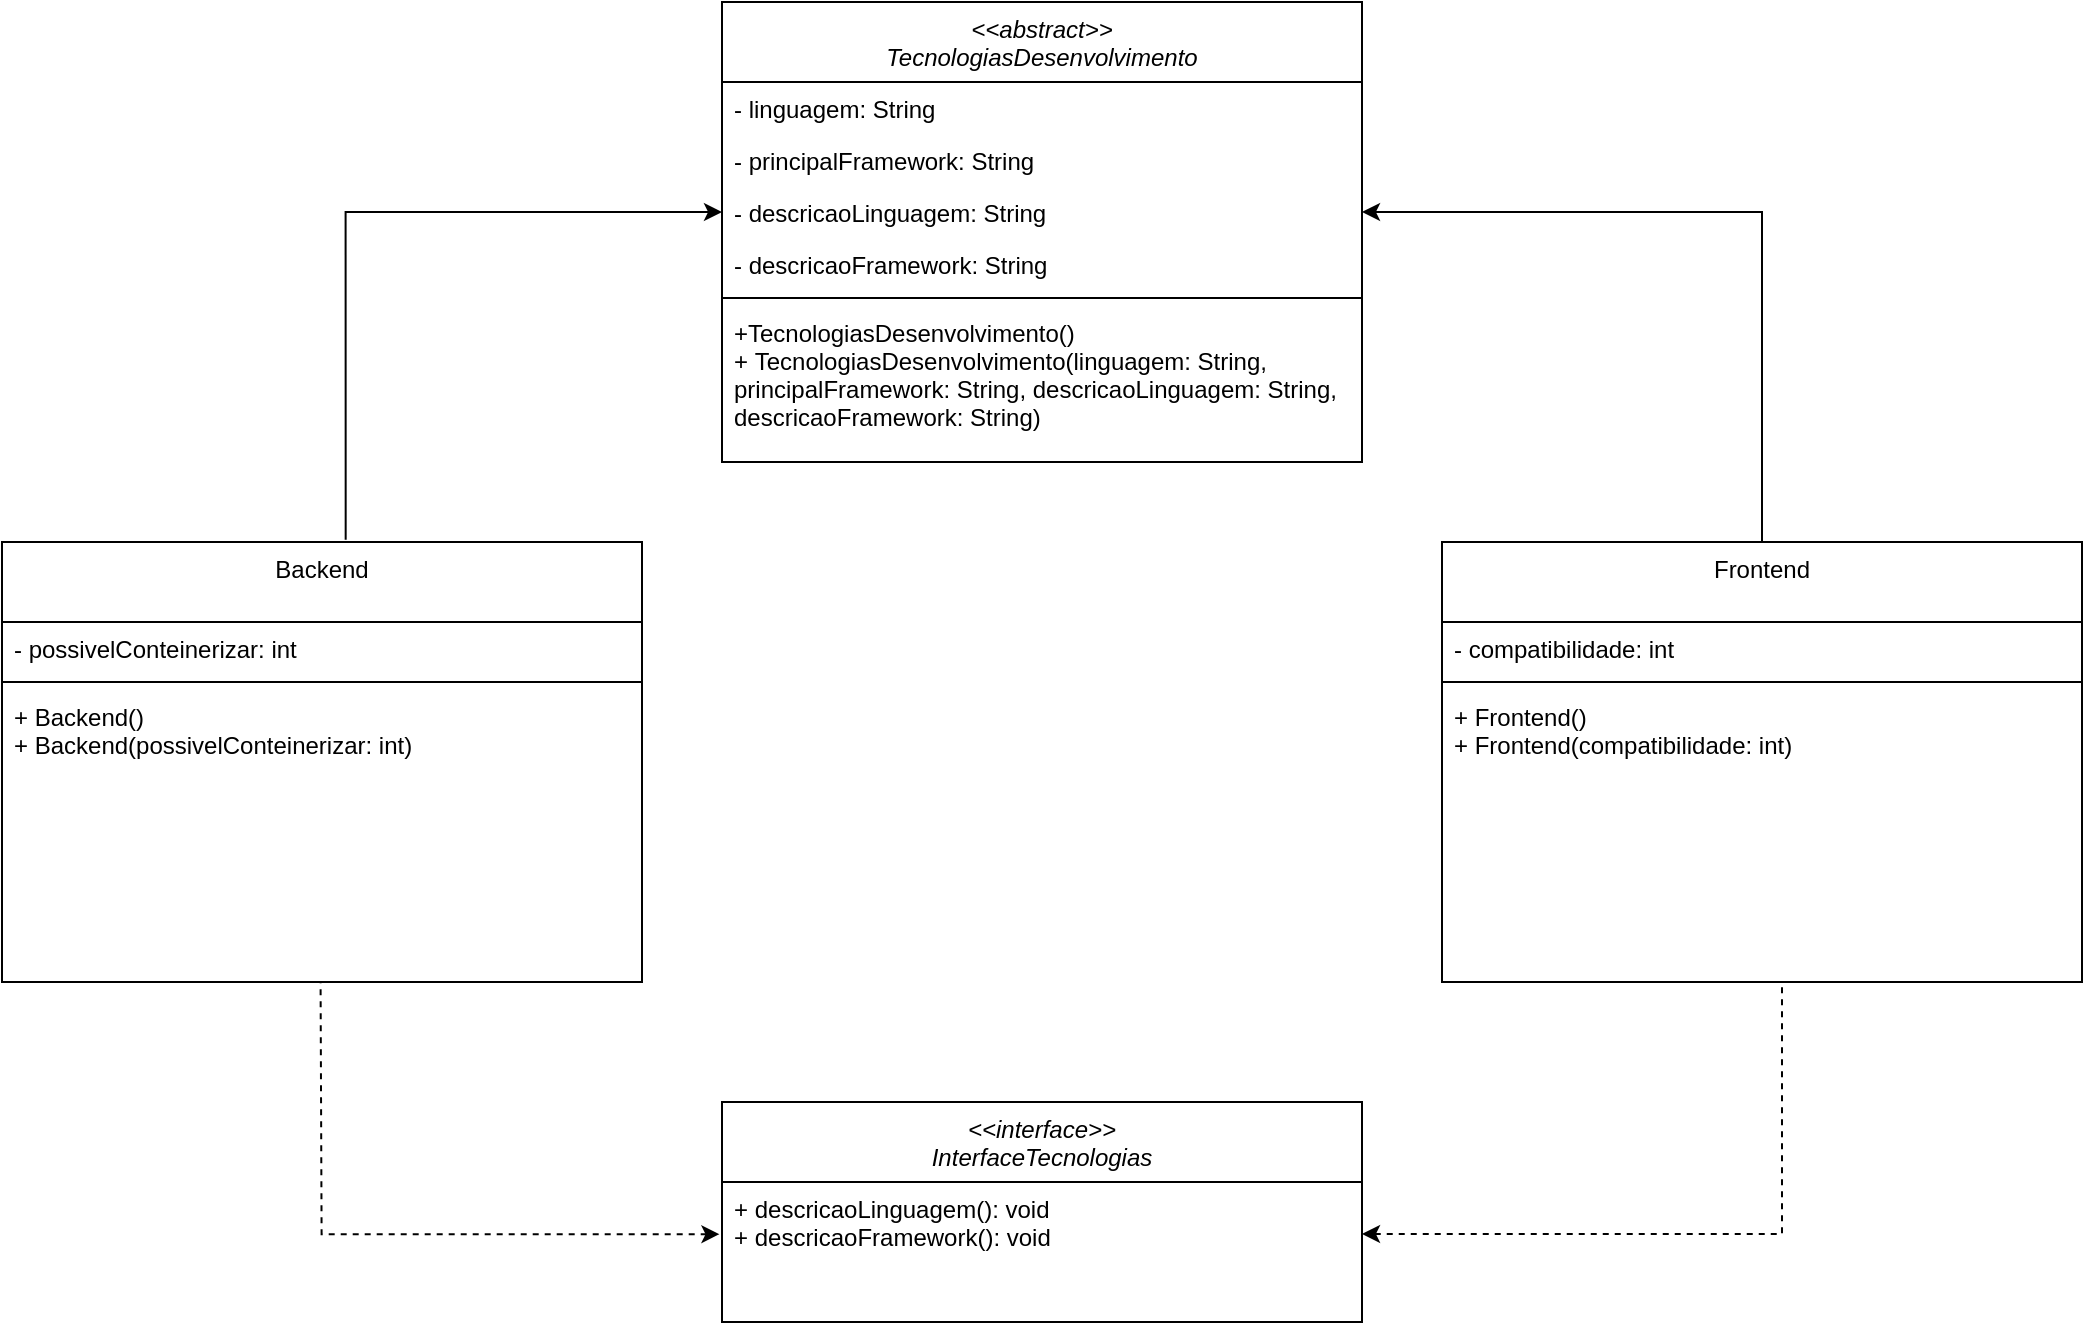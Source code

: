 <mxfile version="20.3.0" type="device"><diagram id="SKQuQ7e8LDQfjM4BjbqY" name="Página-1"><mxGraphModel dx="1102" dy="582" grid="1" gridSize="10" guides="1" tooltips="1" connect="1" arrows="1" fold="1" page="1" pageScale="1" pageWidth="1600" pageHeight="900" math="0" shadow="0"><root><mxCell id="0"/><mxCell id="1" parent="0"/><mxCell id="ZwU-Ex1Q5WamI2laQKA0-29" value="Backend" style="swimlane;fontStyle=0;align=center;verticalAlign=top;childLayout=stackLayout;horizontal=1;startSize=40;horizontalStack=0;resizeParent=1;resizeLast=0;collapsible=1;marginBottom=0;rounded=0;shadow=0;strokeWidth=1;" parent="1" vertex="1"><mxGeometry x="140" y="370" width="320" height="220" as="geometry"><mxRectangle x="230" y="140" width="160" height="26" as="alternateBounds"/></mxGeometry></mxCell><mxCell id="ZwU-Ex1Q5WamI2laQKA0-30" value="- possivelConteinerizar: int" style="text;align=left;verticalAlign=top;spacingLeft=4;spacingRight=4;overflow=hidden;rotatable=0;points=[[0,0.5],[1,0.5]];portConstraint=eastwest;" parent="ZwU-Ex1Q5WamI2laQKA0-29" vertex="1"><mxGeometry y="40" width="320" height="26" as="geometry"/></mxCell><mxCell id="ZwU-Ex1Q5WamI2laQKA0-32" value="" style="line;html=1;strokeWidth=1;align=left;verticalAlign=middle;spacingTop=-1;spacingLeft=3;spacingRight=3;rotatable=0;labelPosition=right;points=[];portConstraint=eastwest;" parent="ZwU-Ex1Q5WamI2laQKA0-29" vertex="1"><mxGeometry y="66" width="320" height="8" as="geometry"/></mxCell><mxCell id="ZwU-Ex1Q5WamI2laQKA0-33" value="+ Backend()&#10;+ Backend(possivelConteinerizar: int)&#10;" style="text;align=left;verticalAlign=top;spacingLeft=4;spacingRight=4;overflow=hidden;rotatable=0;points=[[0,0.5],[1,0.5]];portConstraint=eastwest;" parent="ZwU-Ex1Q5WamI2laQKA0-29" vertex="1"><mxGeometry y="74" width="320" height="94" as="geometry"/></mxCell><mxCell id="ZwU-Ex1Q5WamI2laQKA0-35" value="Frontend" style="swimlane;fontStyle=0;align=center;verticalAlign=top;childLayout=stackLayout;horizontal=1;startSize=40;horizontalStack=0;resizeParent=1;resizeLast=0;collapsible=1;marginBottom=0;rounded=0;shadow=0;strokeWidth=1;" parent="1" vertex="1"><mxGeometry x="860" y="370" width="320" height="220" as="geometry"><mxRectangle x="230" y="140" width="160" height="26" as="alternateBounds"/></mxGeometry></mxCell><mxCell id="ZwU-Ex1Q5WamI2laQKA0-41" value="- compatibilidade: int" style="text;align=left;verticalAlign=top;spacingLeft=4;spacingRight=4;overflow=hidden;rotatable=0;points=[[0,0.5],[1,0.5]];portConstraint=eastwest;" parent="ZwU-Ex1Q5WamI2laQKA0-35" vertex="1"><mxGeometry y="40" width="320" height="26" as="geometry"/></mxCell><mxCell id="ZwU-Ex1Q5WamI2laQKA0-39" value="" style="line;html=1;strokeWidth=1;align=left;verticalAlign=middle;spacingTop=-1;spacingLeft=3;spacingRight=3;rotatable=0;labelPosition=right;points=[];portConstraint=eastwest;" parent="ZwU-Ex1Q5WamI2laQKA0-35" vertex="1"><mxGeometry y="66" width="320" height="8" as="geometry"/></mxCell><mxCell id="ZwU-Ex1Q5WamI2laQKA0-40" value="+ Frontend()&#10;+ Frontend(compatibilidade: int)&#10;" style="text;align=left;verticalAlign=top;spacingLeft=4;spacingRight=4;overflow=hidden;rotatable=0;points=[[0,0.5],[1,0.5]];portConstraint=eastwest;" parent="ZwU-Ex1Q5WamI2laQKA0-35" vertex="1"><mxGeometry y="74" width="320" height="68" as="geometry"/></mxCell><mxCell id="ZwU-Ex1Q5WamI2laQKA0-49" value="&lt;&lt;interface&gt;&gt;&#10;InterfaceTecnologias" style="swimlane;fontStyle=2;align=center;verticalAlign=top;childLayout=stackLayout;horizontal=1;startSize=40;horizontalStack=0;resizeParent=1;resizeLast=0;collapsible=1;marginBottom=0;rounded=0;shadow=0;strokeWidth=1;" parent="1" vertex="1"><mxGeometry x="500" y="650" width="320" height="110" as="geometry"><mxRectangle x="230" y="140" width="160" height="26" as="alternateBounds"/></mxGeometry></mxCell><mxCell id="ZwU-Ex1Q5WamI2laQKA0-50" value="+ descricaoLinguagem(): void&#10;+ descricaoFramework(): void" style="text;align=left;verticalAlign=top;spacingLeft=4;spacingRight=4;overflow=hidden;rotatable=0;points=[[0,0.5],[1,0.5]];portConstraint=eastwest;horizontal=1;" parent="ZwU-Ex1Q5WamI2laQKA0-49" vertex="1"><mxGeometry y="40" width="320" height="70" as="geometry"/></mxCell><mxCell id="ZwU-Ex1Q5WamI2laQKA0-51" style="edgeStyle=orthogonalEdgeStyle;rounded=0;orthogonalLoop=1;jettySize=auto;html=1;exitX=-0.004;exitY=0.373;exitDx=0;exitDy=0;entryX=0.75;entryY=1;entryDx=0;entryDy=0;endArrow=none;endFill=0;startArrow=classic;startFill=1;exitPerimeter=0;dashed=1;" parent="1" source="ZwU-Ex1Q5WamI2laQKA0-50" edge="1"><mxGeometry relative="1" as="geometry"><mxPoint x="299.29" y="769.0" as="sourcePoint"/><mxPoint x="299.29" y="590" as="targetPoint"/></mxGeometry></mxCell><mxCell id="ZwU-Ex1Q5WamI2laQKA0-52" style="edgeStyle=orthogonalEdgeStyle;rounded=0;orthogonalLoop=1;jettySize=auto;html=1;entryX=0.75;entryY=1;entryDx=0;entryDy=0;endArrow=none;endFill=0;startArrow=classic;startFill=1;dashed=1;" parent="1" edge="1"><mxGeometry relative="1" as="geometry"><mxPoint x="820" y="716" as="sourcePoint"/><mxPoint x="910.29" y="590" as="targetPoint"/><Array as="points"><mxPoint x="1030" y="716"/><mxPoint x="1030" y="590"/></Array></mxGeometry></mxCell><mxCell id="ZwU-Ex1Q5WamI2laQKA0-54" value="&lt;&lt;abstract&gt;&gt;&#10;TecnologiasDesenvolvimento" style="swimlane;fontStyle=2;align=center;verticalAlign=top;childLayout=stackLayout;horizontal=1;startSize=40;horizontalStack=0;resizeParent=1;resizeLast=0;collapsible=1;marginBottom=0;rounded=0;shadow=0;strokeWidth=1;" parent="1" vertex="1"><mxGeometry x="500" y="100" width="320" height="230" as="geometry"><mxRectangle x="230" y="140" width="160" height="26" as="alternateBounds"/></mxGeometry></mxCell><mxCell id="ZwU-Ex1Q5WamI2laQKA0-55" value="- linguagem: String" style="text;align=left;verticalAlign=top;spacingLeft=4;spacingRight=4;overflow=hidden;rotatable=0;points=[[0,0.5],[1,0.5]];portConstraint=eastwest;" parent="ZwU-Ex1Q5WamI2laQKA0-54" vertex="1"><mxGeometry y="40" width="320" height="26" as="geometry"/></mxCell><mxCell id="ZwU-Ex1Q5WamI2laQKA0-60" value="- principalFramework: String" style="text;align=left;verticalAlign=top;spacingLeft=4;spacingRight=4;overflow=hidden;rotatable=0;points=[[0,0.5],[1,0.5]];portConstraint=eastwest;" parent="ZwU-Ex1Q5WamI2laQKA0-54" vertex="1"><mxGeometry y="66" width="320" height="26" as="geometry"/></mxCell><mxCell id="ZwU-Ex1Q5WamI2laQKA0-61" value="- descricaoLinguagem: String" style="text;align=left;verticalAlign=top;spacingLeft=4;spacingRight=4;overflow=hidden;rotatable=0;points=[[0,0.5],[1,0.5]];portConstraint=eastwest;" parent="ZwU-Ex1Q5WamI2laQKA0-54" vertex="1"><mxGeometry y="92" width="320" height="26" as="geometry"/></mxCell><mxCell id="ZwU-Ex1Q5WamI2laQKA0-62" value="- descricaoFramework: String" style="text;align=left;verticalAlign=top;spacingLeft=4;spacingRight=4;overflow=hidden;rotatable=0;points=[[0,0.5],[1,0.5]];portConstraint=eastwest;" parent="ZwU-Ex1Q5WamI2laQKA0-54" vertex="1"><mxGeometry y="118" width="320" height="26" as="geometry"/></mxCell><mxCell id="ZwU-Ex1Q5WamI2laQKA0-57" value="" style="line;html=1;strokeWidth=1;align=left;verticalAlign=middle;spacingTop=-1;spacingLeft=3;spacingRight=3;rotatable=0;labelPosition=right;points=[];portConstraint=eastwest;" parent="ZwU-Ex1Q5WamI2laQKA0-54" vertex="1"><mxGeometry y="144" width="320" height="8" as="geometry"/></mxCell><mxCell id="ZwU-Ex1Q5WamI2laQKA0-58" value="+TecnologiasDesenvolvimento()&#10;+ TecnologiasDesenvolvimento(linguagem: String, &#10;principalFramework: String, descricaoLinguagem: String,&#10;descricaoFramework: String)&#10;" style="text;align=left;verticalAlign=top;spacingLeft=4;spacingRight=4;overflow=hidden;rotatable=0;points=[[0,0.5],[1,0.5]];portConstraint=eastwest;fontStyle=0" parent="ZwU-Ex1Q5WamI2laQKA0-54" vertex="1"><mxGeometry y="152" width="320" height="78" as="geometry"/></mxCell><mxCell id="ZwU-Ex1Q5WamI2laQKA0-65" style="edgeStyle=orthogonalEdgeStyle;rounded=0;orthogonalLoop=1;jettySize=auto;html=1;exitX=0;exitY=0.5;exitDx=0;exitDy=0;entryX=0.537;entryY=-0.005;entryDx=0;entryDy=0;entryPerimeter=0;startArrow=classic;startFill=1;endArrow=none;endFill=0;" parent="1" source="ZwU-Ex1Q5WamI2laQKA0-61" target="ZwU-Ex1Q5WamI2laQKA0-29" edge="1"><mxGeometry relative="1" as="geometry"/></mxCell><mxCell id="ZwU-Ex1Q5WamI2laQKA0-66" style="edgeStyle=orthogonalEdgeStyle;rounded=0;orthogonalLoop=1;jettySize=auto;html=1;exitX=1;exitY=0.5;exitDx=0;exitDy=0;entryX=0.5;entryY=0;entryDx=0;entryDy=0;startArrow=classic;startFill=1;endArrow=none;endFill=0;" parent="1" source="ZwU-Ex1Q5WamI2laQKA0-61" target="ZwU-Ex1Q5WamI2laQKA0-35" edge="1"><mxGeometry relative="1" as="geometry"/></mxCell></root></mxGraphModel></diagram></mxfile>